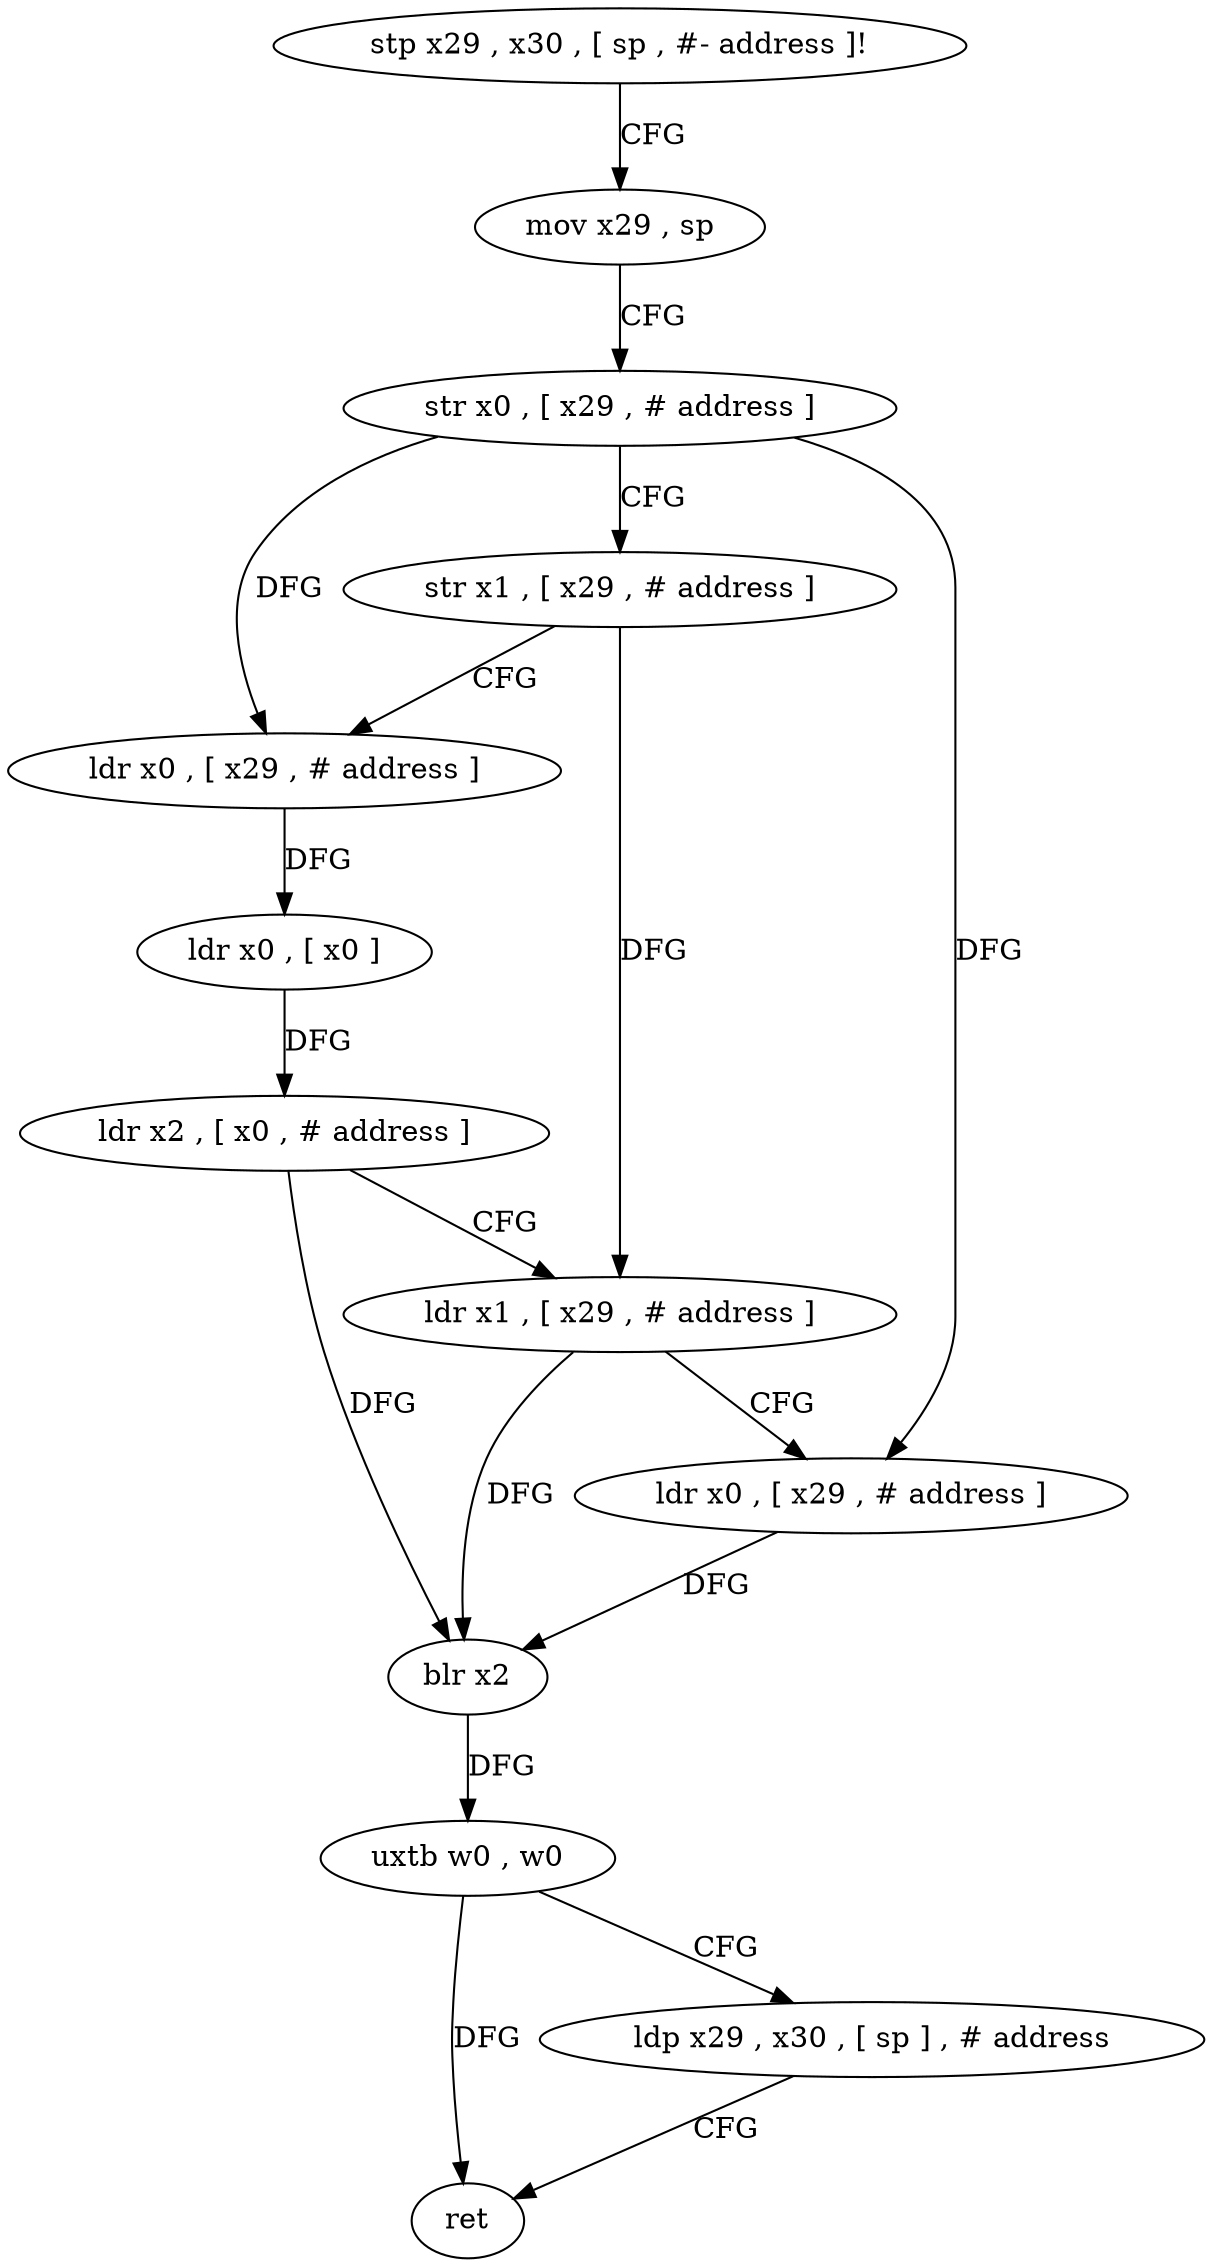 digraph "func" {
"231624" [label = "stp x29 , x30 , [ sp , #- address ]!" ]
"231628" [label = "mov x29 , sp" ]
"231632" [label = "str x0 , [ x29 , # address ]" ]
"231636" [label = "str x1 , [ x29 , # address ]" ]
"231640" [label = "ldr x0 , [ x29 , # address ]" ]
"231644" [label = "ldr x0 , [ x0 ]" ]
"231648" [label = "ldr x2 , [ x0 , # address ]" ]
"231652" [label = "ldr x1 , [ x29 , # address ]" ]
"231656" [label = "ldr x0 , [ x29 , # address ]" ]
"231660" [label = "blr x2" ]
"231664" [label = "uxtb w0 , w0" ]
"231668" [label = "ldp x29 , x30 , [ sp ] , # address" ]
"231672" [label = "ret" ]
"231624" -> "231628" [ label = "CFG" ]
"231628" -> "231632" [ label = "CFG" ]
"231632" -> "231636" [ label = "CFG" ]
"231632" -> "231640" [ label = "DFG" ]
"231632" -> "231656" [ label = "DFG" ]
"231636" -> "231640" [ label = "CFG" ]
"231636" -> "231652" [ label = "DFG" ]
"231640" -> "231644" [ label = "DFG" ]
"231644" -> "231648" [ label = "DFG" ]
"231648" -> "231652" [ label = "CFG" ]
"231648" -> "231660" [ label = "DFG" ]
"231652" -> "231656" [ label = "CFG" ]
"231652" -> "231660" [ label = "DFG" ]
"231656" -> "231660" [ label = "DFG" ]
"231660" -> "231664" [ label = "DFG" ]
"231664" -> "231668" [ label = "CFG" ]
"231664" -> "231672" [ label = "DFG" ]
"231668" -> "231672" [ label = "CFG" ]
}
